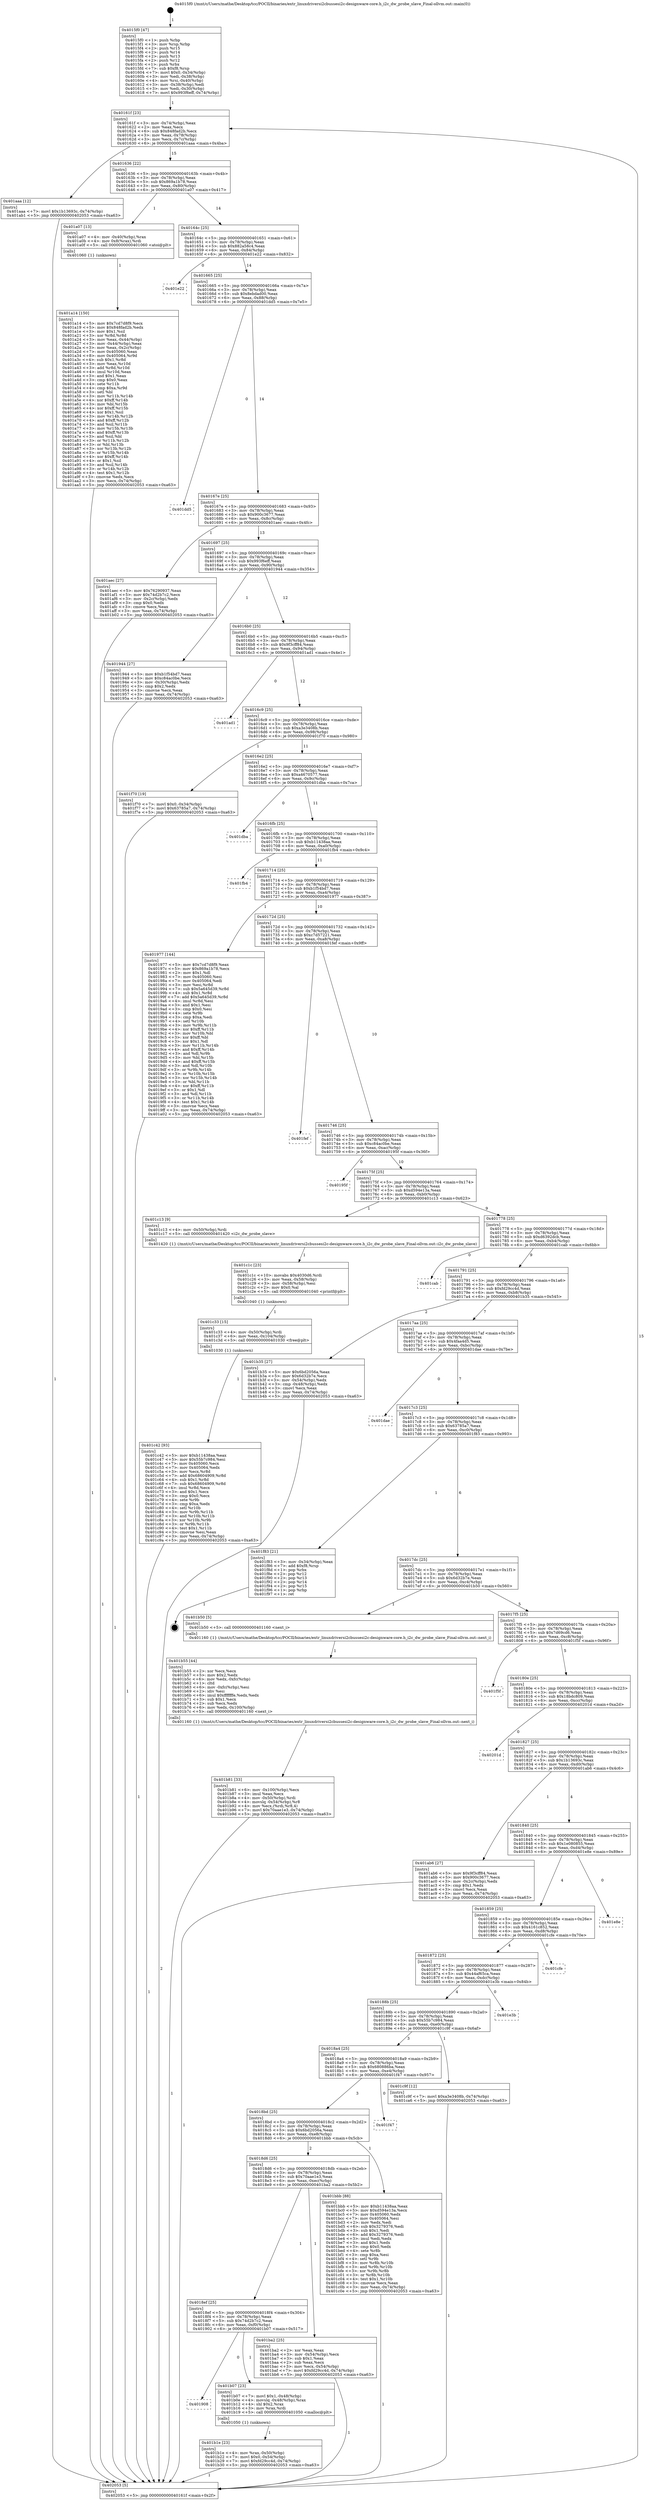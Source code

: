 digraph "0x4015f0" {
  label = "0x4015f0 (/mnt/c/Users/mathe/Desktop/tcc/POCII/binaries/extr_linuxdriversi2cbussesi2c-designware-core.h_i2c_dw_probe_slave_Final-ollvm.out::main(0))"
  labelloc = "t"
  node[shape=record]

  Entry [label="",width=0.3,height=0.3,shape=circle,fillcolor=black,style=filled]
  "0x40161f" [label="{
     0x40161f [23]\l
     | [instrs]\l
     &nbsp;&nbsp;0x40161f \<+3\>: mov -0x74(%rbp),%eax\l
     &nbsp;&nbsp;0x401622 \<+2\>: mov %eax,%ecx\l
     &nbsp;&nbsp;0x401624 \<+6\>: sub $0x848fad2b,%ecx\l
     &nbsp;&nbsp;0x40162a \<+3\>: mov %eax,-0x78(%rbp)\l
     &nbsp;&nbsp;0x40162d \<+3\>: mov %ecx,-0x7c(%rbp)\l
     &nbsp;&nbsp;0x401630 \<+6\>: je 0000000000401aaa \<main+0x4ba\>\l
  }"]
  "0x401aaa" [label="{
     0x401aaa [12]\l
     | [instrs]\l
     &nbsp;&nbsp;0x401aaa \<+7\>: movl $0x1b13693c,-0x74(%rbp)\l
     &nbsp;&nbsp;0x401ab1 \<+5\>: jmp 0000000000402053 \<main+0xa63\>\l
  }"]
  "0x401636" [label="{
     0x401636 [22]\l
     | [instrs]\l
     &nbsp;&nbsp;0x401636 \<+5\>: jmp 000000000040163b \<main+0x4b\>\l
     &nbsp;&nbsp;0x40163b \<+3\>: mov -0x78(%rbp),%eax\l
     &nbsp;&nbsp;0x40163e \<+5\>: sub $0x869a1b78,%eax\l
     &nbsp;&nbsp;0x401643 \<+3\>: mov %eax,-0x80(%rbp)\l
     &nbsp;&nbsp;0x401646 \<+6\>: je 0000000000401a07 \<main+0x417\>\l
  }"]
  Exit [label="",width=0.3,height=0.3,shape=circle,fillcolor=black,style=filled,peripheries=2]
  "0x401a07" [label="{
     0x401a07 [13]\l
     | [instrs]\l
     &nbsp;&nbsp;0x401a07 \<+4\>: mov -0x40(%rbp),%rax\l
     &nbsp;&nbsp;0x401a0b \<+4\>: mov 0x8(%rax),%rdi\l
     &nbsp;&nbsp;0x401a0f \<+5\>: call 0000000000401060 \<atoi@plt\>\l
     | [calls]\l
     &nbsp;&nbsp;0x401060 \{1\} (unknown)\l
  }"]
  "0x40164c" [label="{
     0x40164c [25]\l
     | [instrs]\l
     &nbsp;&nbsp;0x40164c \<+5\>: jmp 0000000000401651 \<main+0x61\>\l
     &nbsp;&nbsp;0x401651 \<+3\>: mov -0x78(%rbp),%eax\l
     &nbsp;&nbsp;0x401654 \<+5\>: sub $0x882a58c4,%eax\l
     &nbsp;&nbsp;0x401659 \<+6\>: mov %eax,-0x84(%rbp)\l
     &nbsp;&nbsp;0x40165f \<+6\>: je 0000000000401e22 \<main+0x832\>\l
  }"]
  "0x401c42" [label="{
     0x401c42 [93]\l
     | [instrs]\l
     &nbsp;&nbsp;0x401c42 \<+5\>: mov $0xb11438aa,%eax\l
     &nbsp;&nbsp;0x401c47 \<+5\>: mov $0x55b7c984,%esi\l
     &nbsp;&nbsp;0x401c4c \<+7\>: mov 0x405060,%ecx\l
     &nbsp;&nbsp;0x401c53 \<+7\>: mov 0x405064,%edx\l
     &nbsp;&nbsp;0x401c5a \<+3\>: mov %ecx,%r8d\l
     &nbsp;&nbsp;0x401c5d \<+7\>: add $0x68604909,%r8d\l
     &nbsp;&nbsp;0x401c64 \<+4\>: sub $0x1,%r8d\l
     &nbsp;&nbsp;0x401c68 \<+7\>: sub $0x68604909,%r8d\l
     &nbsp;&nbsp;0x401c6f \<+4\>: imul %r8d,%ecx\l
     &nbsp;&nbsp;0x401c73 \<+3\>: and $0x1,%ecx\l
     &nbsp;&nbsp;0x401c76 \<+3\>: cmp $0x0,%ecx\l
     &nbsp;&nbsp;0x401c79 \<+4\>: sete %r9b\l
     &nbsp;&nbsp;0x401c7d \<+3\>: cmp $0xa,%edx\l
     &nbsp;&nbsp;0x401c80 \<+4\>: setl %r10b\l
     &nbsp;&nbsp;0x401c84 \<+3\>: mov %r9b,%r11b\l
     &nbsp;&nbsp;0x401c87 \<+3\>: and %r10b,%r11b\l
     &nbsp;&nbsp;0x401c8a \<+3\>: xor %r10b,%r9b\l
     &nbsp;&nbsp;0x401c8d \<+3\>: or %r9b,%r11b\l
     &nbsp;&nbsp;0x401c90 \<+4\>: test $0x1,%r11b\l
     &nbsp;&nbsp;0x401c94 \<+3\>: cmovne %esi,%eax\l
     &nbsp;&nbsp;0x401c97 \<+3\>: mov %eax,-0x74(%rbp)\l
     &nbsp;&nbsp;0x401c9a \<+5\>: jmp 0000000000402053 \<main+0xa63\>\l
  }"]
  "0x401e22" [label="{
     0x401e22\l
  }", style=dashed]
  "0x401665" [label="{
     0x401665 [25]\l
     | [instrs]\l
     &nbsp;&nbsp;0x401665 \<+5\>: jmp 000000000040166a \<main+0x7a\>\l
     &nbsp;&nbsp;0x40166a \<+3\>: mov -0x78(%rbp),%eax\l
     &nbsp;&nbsp;0x40166d \<+5\>: sub $0x8ebdad00,%eax\l
     &nbsp;&nbsp;0x401672 \<+6\>: mov %eax,-0x88(%rbp)\l
     &nbsp;&nbsp;0x401678 \<+6\>: je 0000000000401dd5 \<main+0x7e5\>\l
  }"]
  "0x401c33" [label="{
     0x401c33 [15]\l
     | [instrs]\l
     &nbsp;&nbsp;0x401c33 \<+4\>: mov -0x50(%rbp),%rdi\l
     &nbsp;&nbsp;0x401c37 \<+6\>: mov %eax,-0x104(%rbp)\l
     &nbsp;&nbsp;0x401c3d \<+5\>: call 0000000000401030 \<free@plt\>\l
     | [calls]\l
     &nbsp;&nbsp;0x401030 \{1\} (unknown)\l
  }"]
  "0x401dd5" [label="{
     0x401dd5\l
  }", style=dashed]
  "0x40167e" [label="{
     0x40167e [25]\l
     | [instrs]\l
     &nbsp;&nbsp;0x40167e \<+5\>: jmp 0000000000401683 \<main+0x93\>\l
     &nbsp;&nbsp;0x401683 \<+3\>: mov -0x78(%rbp),%eax\l
     &nbsp;&nbsp;0x401686 \<+5\>: sub $0x900c3677,%eax\l
     &nbsp;&nbsp;0x40168b \<+6\>: mov %eax,-0x8c(%rbp)\l
     &nbsp;&nbsp;0x401691 \<+6\>: je 0000000000401aec \<main+0x4fc\>\l
  }"]
  "0x401c1c" [label="{
     0x401c1c [23]\l
     | [instrs]\l
     &nbsp;&nbsp;0x401c1c \<+10\>: movabs $0x4030d6,%rdi\l
     &nbsp;&nbsp;0x401c26 \<+3\>: mov %eax,-0x58(%rbp)\l
     &nbsp;&nbsp;0x401c29 \<+3\>: mov -0x58(%rbp),%esi\l
     &nbsp;&nbsp;0x401c2c \<+2\>: mov $0x0,%al\l
     &nbsp;&nbsp;0x401c2e \<+5\>: call 0000000000401040 \<printf@plt\>\l
     | [calls]\l
     &nbsp;&nbsp;0x401040 \{1\} (unknown)\l
  }"]
  "0x401aec" [label="{
     0x401aec [27]\l
     | [instrs]\l
     &nbsp;&nbsp;0x401aec \<+5\>: mov $0x76290937,%eax\l
     &nbsp;&nbsp;0x401af1 \<+5\>: mov $0x74d2b7c2,%ecx\l
     &nbsp;&nbsp;0x401af6 \<+3\>: mov -0x2c(%rbp),%edx\l
     &nbsp;&nbsp;0x401af9 \<+3\>: cmp $0x0,%edx\l
     &nbsp;&nbsp;0x401afc \<+3\>: cmove %ecx,%eax\l
     &nbsp;&nbsp;0x401aff \<+3\>: mov %eax,-0x74(%rbp)\l
     &nbsp;&nbsp;0x401b02 \<+5\>: jmp 0000000000402053 \<main+0xa63\>\l
  }"]
  "0x401697" [label="{
     0x401697 [25]\l
     | [instrs]\l
     &nbsp;&nbsp;0x401697 \<+5\>: jmp 000000000040169c \<main+0xac\>\l
     &nbsp;&nbsp;0x40169c \<+3\>: mov -0x78(%rbp),%eax\l
     &nbsp;&nbsp;0x40169f \<+5\>: sub $0x993f6eff,%eax\l
     &nbsp;&nbsp;0x4016a4 \<+6\>: mov %eax,-0x90(%rbp)\l
     &nbsp;&nbsp;0x4016aa \<+6\>: je 0000000000401944 \<main+0x354\>\l
  }"]
  "0x401b81" [label="{
     0x401b81 [33]\l
     | [instrs]\l
     &nbsp;&nbsp;0x401b81 \<+6\>: mov -0x100(%rbp),%ecx\l
     &nbsp;&nbsp;0x401b87 \<+3\>: imul %eax,%ecx\l
     &nbsp;&nbsp;0x401b8a \<+4\>: mov -0x50(%rbp),%rdi\l
     &nbsp;&nbsp;0x401b8e \<+4\>: movslq -0x54(%rbp),%r8\l
     &nbsp;&nbsp;0x401b92 \<+4\>: mov %ecx,(%rdi,%r8,4)\l
     &nbsp;&nbsp;0x401b96 \<+7\>: movl $0x70aae1e3,-0x74(%rbp)\l
     &nbsp;&nbsp;0x401b9d \<+5\>: jmp 0000000000402053 \<main+0xa63\>\l
  }"]
  "0x401944" [label="{
     0x401944 [27]\l
     | [instrs]\l
     &nbsp;&nbsp;0x401944 \<+5\>: mov $0xb1f54bd7,%eax\l
     &nbsp;&nbsp;0x401949 \<+5\>: mov $0xc84ac0be,%ecx\l
     &nbsp;&nbsp;0x40194e \<+3\>: mov -0x30(%rbp),%edx\l
     &nbsp;&nbsp;0x401951 \<+3\>: cmp $0x2,%edx\l
     &nbsp;&nbsp;0x401954 \<+3\>: cmovne %ecx,%eax\l
     &nbsp;&nbsp;0x401957 \<+3\>: mov %eax,-0x74(%rbp)\l
     &nbsp;&nbsp;0x40195a \<+5\>: jmp 0000000000402053 \<main+0xa63\>\l
  }"]
  "0x4016b0" [label="{
     0x4016b0 [25]\l
     | [instrs]\l
     &nbsp;&nbsp;0x4016b0 \<+5\>: jmp 00000000004016b5 \<main+0xc5\>\l
     &nbsp;&nbsp;0x4016b5 \<+3\>: mov -0x78(%rbp),%eax\l
     &nbsp;&nbsp;0x4016b8 \<+5\>: sub $0x9f3cff84,%eax\l
     &nbsp;&nbsp;0x4016bd \<+6\>: mov %eax,-0x94(%rbp)\l
     &nbsp;&nbsp;0x4016c3 \<+6\>: je 0000000000401ad1 \<main+0x4e1\>\l
  }"]
  "0x402053" [label="{
     0x402053 [5]\l
     | [instrs]\l
     &nbsp;&nbsp;0x402053 \<+5\>: jmp 000000000040161f \<main+0x2f\>\l
  }"]
  "0x4015f0" [label="{
     0x4015f0 [47]\l
     | [instrs]\l
     &nbsp;&nbsp;0x4015f0 \<+1\>: push %rbp\l
     &nbsp;&nbsp;0x4015f1 \<+3\>: mov %rsp,%rbp\l
     &nbsp;&nbsp;0x4015f4 \<+2\>: push %r15\l
     &nbsp;&nbsp;0x4015f6 \<+2\>: push %r14\l
     &nbsp;&nbsp;0x4015f8 \<+2\>: push %r13\l
     &nbsp;&nbsp;0x4015fa \<+2\>: push %r12\l
     &nbsp;&nbsp;0x4015fc \<+1\>: push %rbx\l
     &nbsp;&nbsp;0x4015fd \<+7\>: sub $0xf8,%rsp\l
     &nbsp;&nbsp;0x401604 \<+7\>: movl $0x0,-0x34(%rbp)\l
     &nbsp;&nbsp;0x40160b \<+3\>: mov %edi,-0x38(%rbp)\l
     &nbsp;&nbsp;0x40160e \<+4\>: mov %rsi,-0x40(%rbp)\l
     &nbsp;&nbsp;0x401612 \<+3\>: mov -0x38(%rbp),%edi\l
     &nbsp;&nbsp;0x401615 \<+3\>: mov %edi,-0x30(%rbp)\l
     &nbsp;&nbsp;0x401618 \<+7\>: movl $0x993f6eff,-0x74(%rbp)\l
  }"]
  "0x401b55" [label="{
     0x401b55 [44]\l
     | [instrs]\l
     &nbsp;&nbsp;0x401b55 \<+2\>: xor %ecx,%ecx\l
     &nbsp;&nbsp;0x401b57 \<+5\>: mov $0x2,%edx\l
     &nbsp;&nbsp;0x401b5c \<+6\>: mov %edx,-0xfc(%rbp)\l
     &nbsp;&nbsp;0x401b62 \<+1\>: cltd\l
     &nbsp;&nbsp;0x401b63 \<+6\>: mov -0xfc(%rbp),%esi\l
     &nbsp;&nbsp;0x401b69 \<+2\>: idiv %esi\l
     &nbsp;&nbsp;0x401b6b \<+6\>: imul $0xfffffffe,%edx,%edx\l
     &nbsp;&nbsp;0x401b71 \<+3\>: sub $0x1,%ecx\l
     &nbsp;&nbsp;0x401b74 \<+2\>: sub %ecx,%edx\l
     &nbsp;&nbsp;0x401b76 \<+6\>: mov %edx,-0x100(%rbp)\l
     &nbsp;&nbsp;0x401b7c \<+5\>: call 0000000000401160 \<next_i\>\l
     | [calls]\l
     &nbsp;&nbsp;0x401160 \{1\} (/mnt/c/Users/mathe/Desktop/tcc/POCII/binaries/extr_linuxdriversi2cbussesi2c-designware-core.h_i2c_dw_probe_slave_Final-ollvm.out::next_i)\l
  }"]
  "0x401ad1" [label="{
     0x401ad1\l
  }", style=dashed]
  "0x4016c9" [label="{
     0x4016c9 [25]\l
     | [instrs]\l
     &nbsp;&nbsp;0x4016c9 \<+5\>: jmp 00000000004016ce \<main+0xde\>\l
     &nbsp;&nbsp;0x4016ce \<+3\>: mov -0x78(%rbp),%eax\l
     &nbsp;&nbsp;0x4016d1 \<+5\>: sub $0xa3e3408b,%eax\l
     &nbsp;&nbsp;0x4016d6 \<+6\>: mov %eax,-0x98(%rbp)\l
     &nbsp;&nbsp;0x4016dc \<+6\>: je 0000000000401f70 \<main+0x980\>\l
  }"]
  "0x401b1e" [label="{
     0x401b1e [23]\l
     | [instrs]\l
     &nbsp;&nbsp;0x401b1e \<+4\>: mov %rax,-0x50(%rbp)\l
     &nbsp;&nbsp;0x401b22 \<+7\>: movl $0x0,-0x54(%rbp)\l
     &nbsp;&nbsp;0x401b29 \<+7\>: movl $0xfd29cc4d,-0x74(%rbp)\l
     &nbsp;&nbsp;0x401b30 \<+5\>: jmp 0000000000402053 \<main+0xa63\>\l
  }"]
  "0x401f70" [label="{
     0x401f70 [19]\l
     | [instrs]\l
     &nbsp;&nbsp;0x401f70 \<+7\>: movl $0x0,-0x34(%rbp)\l
     &nbsp;&nbsp;0x401f77 \<+7\>: movl $0x63785a7,-0x74(%rbp)\l
     &nbsp;&nbsp;0x401f7e \<+5\>: jmp 0000000000402053 \<main+0xa63\>\l
  }"]
  "0x4016e2" [label="{
     0x4016e2 [25]\l
     | [instrs]\l
     &nbsp;&nbsp;0x4016e2 \<+5\>: jmp 00000000004016e7 \<main+0xf7\>\l
     &nbsp;&nbsp;0x4016e7 \<+3\>: mov -0x78(%rbp),%eax\l
     &nbsp;&nbsp;0x4016ea \<+5\>: sub $0xa4670577,%eax\l
     &nbsp;&nbsp;0x4016ef \<+6\>: mov %eax,-0x9c(%rbp)\l
     &nbsp;&nbsp;0x4016f5 \<+6\>: je 0000000000401dba \<main+0x7ca\>\l
  }"]
  "0x401908" [label="{
     0x401908\l
  }", style=dashed]
  "0x401dba" [label="{
     0x401dba\l
  }", style=dashed]
  "0x4016fb" [label="{
     0x4016fb [25]\l
     | [instrs]\l
     &nbsp;&nbsp;0x4016fb \<+5\>: jmp 0000000000401700 \<main+0x110\>\l
     &nbsp;&nbsp;0x401700 \<+3\>: mov -0x78(%rbp),%eax\l
     &nbsp;&nbsp;0x401703 \<+5\>: sub $0xb11438aa,%eax\l
     &nbsp;&nbsp;0x401708 \<+6\>: mov %eax,-0xa0(%rbp)\l
     &nbsp;&nbsp;0x40170e \<+6\>: je 0000000000401fb4 \<main+0x9c4\>\l
  }"]
  "0x401b07" [label="{
     0x401b07 [23]\l
     | [instrs]\l
     &nbsp;&nbsp;0x401b07 \<+7\>: movl $0x1,-0x48(%rbp)\l
     &nbsp;&nbsp;0x401b0e \<+4\>: movslq -0x48(%rbp),%rax\l
     &nbsp;&nbsp;0x401b12 \<+4\>: shl $0x2,%rax\l
     &nbsp;&nbsp;0x401b16 \<+3\>: mov %rax,%rdi\l
     &nbsp;&nbsp;0x401b19 \<+5\>: call 0000000000401050 \<malloc@plt\>\l
     | [calls]\l
     &nbsp;&nbsp;0x401050 \{1\} (unknown)\l
  }"]
  "0x401fb4" [label="{
     0x401fb4\l
  }", style=dashed]
  "0x401714" [label="{
     0x401714 [25]\l
     | [instrs]\l
     &nbsp;&nbsp;0x401714 \<+5\>: jmp 0000000000401719 \<main+0x129\>\l
     &nbsp;&nbsp;0x401719 \<+3\>: mov -0x78(%rbp),%eax\l
     &nbsp;&nbsp;0x40171c \<+5\>: sub $0xb1f54bd7,%eax\l
     &nbsp;&nbsp;0x401721 \<+6\>: mov %eax,-0xa4(%rbp)\l
     &nbsp;&nbsp;0x401727 \<+6\>: je 0000000000401977 \<main+0x387\>\l
  }"]
  "0x4018ef" [label="{
     0x4018ef [25]\l
     | [instrs]\l
     &nbsp;&nbsp;0x4018ef \<+5\>: jmp 00000000004018f4 \<main+0x304\>\l
     &nbsp;&nbsp;0x4018f4 \<+3\>: mov -0x78(%rbp),%eax\l
     &nbsp;&nbsp;0x4018f7 \<+5\>: sub $0x74d2b7c2,%eax\l
     &nbsp;&nbsp;0x4018fc \<+6\>: mov %eax,-0xf0(%rbp)\l
     &nbsp;&nbsp;0x401902 \<+6\>: je 0000000000401b07 \<main+0x517\>\l
  }"]
  "0x401977" [label="{
     0x401977 [144]\l
     | [instrs]\l
     &nbsp;&nbsp;0x401977 \<+5\>: mov $0x7cd7d8f9,%eax\l
     &nbsp;&nbsp;0x40197c \<+5\>: mov $0x869a1b78,%ecx\l
     &nbsp;&nbsp;0x401981 \<+2\>: mov $0x1,%dl\l
     &nbsp;&nbsp;0x401983 \<+7\>: mov 0x405060,%esi\l
     &nbsp;&nbsp;0x40198a \<+7\>: mov 0x405064,%edi\l
     &nbsp;&nbsp;0x401991 \<+3\>: mov %esi,%r8d\l
     &nbsp;&nbsp;0x401994 \<+7\>: sub $0x5a645d39,%r8d\l
     &nbsp;&nbsp;0x40199b \<+4\>: sub $0x1,%r8d\l
     &nbsp;&nbsp;0x40199f \<+7\>: add $0x5a645d39,%r8d\l
     &nbsp;&nbsp;0x4019a6 \<+4\>: imul %r8d,%esi\l
     &nbsp;&nbsp;0x4019aa \<+3\>: and $0x1,%esi\l
     &nbsp;&nbsp;0x4019ad \<+3\>: cmp $0x0,%esi\l
     &nbsp;&nbsp;0x4019b0 \<+4\>: sete %r9b\l
     &nbsp;&nbsp;0x4019b4 \<+3\>: cmp $0xa,%edi\l
     &nbsp;&nbsp;0x4019b7 \<+4\>: setl %r10b\l
     &nbsp;&nbsp;0x4019bb \<+3\>: mov %r9b,%r11b\l
     &nbsp;&nbsp;0x4019be \<+4\>: xor $0xff,%r11b\l
     &nbsp;&nbsp;0x4019c2 \<+3\>: mov %r10b,%bl\l
     &nbsp;&nbsp;0x4019c5 \<+3\>: xor $0xff,%bl\l
     &nbsp;&nbsp;0x4019c8 \<+3\>: xor $0x1,%dl\l
     &nbsp;&nbsp;0x4019cb \<+3\>: mov %r11b,%r14b\l
     &nbsp;&nbsp;0x4019ce \<+4\>: and $0xff,%r14b\l
     &nbsp;&nbsp;0x4019d2 \<+3\>: and %dl,%r9b\l
     &nbsp;&nbsp;0x4019d5 \<+3\>: mov %bl,%r15b\l
     &nbsp;&nbsp;0x4019d8 \<+4\>: and $0xff,%r15b\l
     &nbsp;&nbsp;0x4019dc \<+3\>: and %dl,%r10b\l
     &nbsp;&nbsp;0x4019df \<+3\>: or %r9b,%r14b\l
     &nbsp;&nbsp;0x4019e2 \<+3\>: or %r10b,%r15b\l
     &nbsp;&nbsp;0x4019e5 \<+3\>: xor %r15b,%r14b\l
     &nbsp;&nbsp;0x4019e8 \<+3\>: or %bl,%r11b\l
     &nbsp;&nbsp;0x4019eb \<+4\>: xor $0xff,%r11b\l
     &nbsp;&nbsp;0x4019ef \<+3\>: or $0x1,%dl\l
     &nbsp;&nbsp;0x4019f2 \<+3\>: and %dl,%r11b\l
     &nbsp;&nbsp;0x4019f5 \<+3\>: or %r11b,%r14b\l
     &nbsp;&nbsp;0x4019f8 \<+4\>: test $0x1,%r14b\l
     &nbsp;&nbsp;0x4019fc \<+3\>: cmovne %ecx,%eax\l
     &nbsp;&nbsp;0x4019ff \<+3\>: mov %eax,-0x74(%rbp)\l
     &nbsp;&nbsp;0x401a02 \<+5\>: jmp 0000000000402053 \<main+0xa63\>\l
  }"]
  "0x40172d" [label="{
     0x40172d [25]\l
     | [instrs]\l
     &nbsp;&nbsp;0x40172d \<+5\>: jmp 0000000000401732 \<main+0x142\>\l
     &nbsp;&nbsp;0x401732 \<+3\>: mov -0x78(%rbp),%eax\l
     &nbsp;&nbsp;0x401735 \<+5\>: sub $0xc7d57221,%eax\l
     &nbsp;&nbsp;0x40173a \<+6\>: mov %eax,-0xa8(%rbp)\l
     &nbsp;&nbsp;0x401740 \<+6\>: je 0000000000401fef \<main+0x9ff\>\l
  }"]
  "0x401a14" [label="{
     0x401a14 [150]\l
     | [instrs]\l
     &nbsp;&nbsp;0x401a14 \<+5\>: mov $0x7cd7d8f9,%ecx\l
     &nbsp;&nbsp;0x401a19 \<+5\>: mov $0x848fad2b,%edx\l
     &nbsp;&nbsp;0x401a1e \<+3\>: mov $0x1,%sil\l
     &nbsp;&nbsp;0x401a21 \<+3\>: xor %r8d,%r8d\l
     &nbsp;&nbsp;0x401a24 \<+3\>: mov %eax,-0x44(%rbp)\l
     &nbsp;&nbsp;0x401a27 \<+3\>: mov -0x44(%rbp),%eax\l
     &nbsp;&nbsp;0x401a2a \<+3\>: mov %eax,-0x2c(%rbp)\l
     &nbsp;&nbsp;0x401a2d \<+7\>: mov 0x405060,%eax\l
     &nbsp;&nbsp;0x401a34 \<+8\>: mov 0x405064,%r9d\l
     &nbsp;&nbsp;0x401a3c \<+4\>: sub $0x1,%r8d\l
     &nbsp;&nbsp;0x401a40 \<+3\>: mov %eax,%r10d\l
     &nbsp;&nbsp;0x401a43 \<+3\>: add %r8d,%r10d\l
     &nbsp;&nbsp;0x401a46 \<+4\>: imul %r10d,%eax\l
     &nbsp;&nbsp;0x401a4a \<+3\>: and $0x1,%eax\l
     &nbsp;&nbsp;0x401a4d \<+3\>: cmp $0x0,%eax\l
     &nbsp;&nbsp;0x401a50 \<+4\>: sete %r11b\l
     &nbsp;&nbsp;0x401a54 \<+4\>: cmp $0xa,%r9d\l
     &nbsp;&nbsp;0x401a58 \<+3\>: setl %bl\l
     &nbsp;&nbsp;0x401a5b \<+3\>: mov %r11b,%r14b\l
     &nbsp;&nbsp;0x401a5e \<+4\>: xor $0xff,%r14b\l
     &nbsp;&nbsp;0x401a62 \<+3\>: mov %bl,%r15b\l
     &nbsp;&nbsp;0x401a65 \<+4\>: xor $0xff,%r15b\l
     &nbsp;&nbsp;0x401a69 \<+4\>: xor $0x1,%sil\l
     &nbsp;&nbsp;0x401a6d \<+3\>: mov %r14b,%r12b\l
     &nbsp;&nbsp;0x401a70 \<+4\>: and $0xff,%r12b\l
     &nbsp;&nbsp;0x401a74 \<+3\>: and %sil,%r11b\l
     &nbsp;&nbsp;0x401a77 \<+3\>: mov %r15b,%r13b\l
     &nbsp;&nbsp;0x401a7a \<+4\>: and $0xff,%r13b\l
     &nbsp;&nbsp;0x401a7e \<+3\>: and %sil,%bl\l
     &nbsp;&nbsp;0x401a81 \<+3\>: or %r11b,%r12b\l
     &nbsp;&nbsp;0x401a84 \<+3\>: or %bl,%r13b\l
     &nbsp;&nbsp;0x401a87 \<+3\>: xor %r13b,%r12b\l
     &nbsp;&nbsp;0x401a8a \<+3\>: or %r15b,%r14b\l
     &nbsp;&nbsp;0x401a8d \<+4\>: xor $0xff,%r14b\l
     &nbsp;&nbsp;0x401a91 \<+4\>: or $0x1,%sil\l
     &nbsp;&nbsp;0x401a95 \<+3\>: and %sil,%r14b\l
     &nbsp;&nbsp;0x401a98 \<+3\>: or %r14b,%r12b\l
     &nbsp;&nbsp;0x401a9b \<+4\>: test $0x1,%r12b\l
     &nbsp;&nbsp;0x401a9f \<+3\>: cmovne %edx,%ecx\l
     &nbsp;&nbsp;0x401aa2 \<+3\>: mov %ecx,-0x74(%rbp)\l
     &nbsp;&nbsp;0x401aa5 \<+5\>: jmp 0000000000402053 \<main+0xa63\>\l
  }"]
  "0x401ba2" [label="{
     0x401ba2 [25]\l
     | [instrs]\l
     &nbsp;&nbsp;0x401ba2 \<+2\>: xor %eax,%eax\l
     &nbsp;&nbsp;0x401ba4 \<+3\>: mov -0x54(%rbp),%ecx\l
     &nbsp;&nbsp;0x401ba7 \<+3\>: sub $0x1,%eax\l
     &nbsp;&nbsp;0x401baa \<+2\>: sub %eax,%ecx\l
     &nbsp;&nbsp;0x401bac \<+3\>: mov %ecx,-0x54(%rbp)\l
     &nbsp;&nbsp;0x401baf \<+7\>: movl $0xfd29cc4d,-0x74(%rbp)\l
     &nbsp;&nbsp;0x401bb6 \<+5\>: jmp 0000000000402053 \<main+0xa63\>\l
  }"]
  "0x401fef" [label="{
     0x401fef\l
  }", style=dashed]
  "0x401746" [label="{
     0x401746 [25]\l
     | [instrs]\l
     &nbsp;&nbsp;0x401746 \<+5\>: jmp 000000000040174b \<main+0x15b\>\l
     &nbsp;&nbsp;0x40174b \<+3\>: mov -0x78(%rbp),%eax\l
     &nbsp;&nbsp;0x40174e \<+5\>: sub $0xc84ac0be,%eax\l
     &nbsp;&nbsp;0x401753 \<+6\>: mov %eax,-0xac(%rbp)\l
     &nbsp;&nbsp;0x401759 \<+6\>: je 000000000040195f \<main+0x36f\>\l
  }"]
  "0x4018d6" [label="{
     0x4018d6 [25]\l
     | [instrs]\l
     &nbsp;&nbsp;0x4018d6 \<+5\>: jmp 00000000004018db \<main+0x2eb\>\l
     &nbsp;&nbsp;0x4018db \<+3\>: mov -0x78(%rbp),%eax\l
     &nbsp;&nbsp;0x4018de \<+5\>: sub $0x70aae1e3,%eax\l
     &nbsp;&nbsp;0x4018e3 \<+6\>: mov %eax,-0xec(%rbp)\l
     &nbsp;&nbsp;0x4018e9 \<+6\>: je 0000000000401ba2 \<main+0x5b2\>\l
  }"]
  "0x40195f" [label="{
     0x40195f\l
  }", style=dashed]
  "0x40175f" [label="{
     0x40175f [25]\l
     | [instrs]\l
     &nbsp;&nbsp;0x40175f \<+5\>: jmp 0000000000401764 \<main+0x174\>\l
     &nbsp;&nbsp;0x401764 \<+3\>: mov -0x78(%rbp),%eax\l
     &nbsp;&nbsp;0x401767 \<+5\>: sub $0xd594e13a,%eax\l
     &nbsp;&nbsp;0x40176c \<+6\>: mov %eax,-0xb0(%rbp)\l
     &nbsp;&nbsp;0x401772 \<+6\>: je 0000000000401c13 \<main+0x623\>\l
  }"]
  "0x401bbb" [label="{
     0x401bbb [88]\l
     | [instrs]\l
     &nbsp;&nbsp;0x401bbb \<+5\>: mov $0xb11438aa,%eax\l
     &nbsp;&nbsp;0x401bc0 \<+5\>: mov $0xd594e13a,%ecx\l
     &nbsp;&nbsp;0x401bc5 \<+7\>: mov 0x405060,%edx\l
     &nbsp;&nbsp;0x401bcc \<+7\>: mov 0x405064,%esi\l
     &nbsp;&nbsp;0x401bd3 \<+2\>: mov %edx,%edi\l
     &nbsp;&nbsp;0x401bd5 \<+6\>: sub $0x3279376,%edi\l
     &nbsp;&nbsp;0x401bdb \<+3\>: sub $0x1,%edi\l
     &nbsp;&nbsp;0x401bde \<+6\>: add $0x3279376,%edi\l
     &nbsp;&nbsp;0x401be4 \<+3\>: imul %edi,%edx\l
     &nbsp;&nbsp;0x401be7 \<+3\>: and $0x1,%edx\l
     &nbsp;&nbsp;0x401bea \<+3\>: cmp $0x0,%edx\l
     &nbsp;&nbsp;0x401bed \<+4\>: sete %r8b\l
     &nbsp;&nbsp;0x401bf1 \<+3\>: cmp $0xa,%esi\l
     &nbsp;&nbsp;0x401bf4 \<+4\>: setl %r9b\l
     &nbsp;&nbsp;0x401bf8 \<+3\>: mov %r8b,%r10b\l
     &nbsp;&nbsp;0x401bfb \<+3\>: and %r9b,%r10b\l
     &nbsp;&nbsp;0x401bfe \<+3\>: xor %r9b,%r8b\l
     &nbsp;&nbsp;0x401c01 \<+3\>: or %r8b,%r10b\l
     &nbsp;&nbsp;0x401c04 \<+4\>: test $0x1,%r10b\l
     &nbsp;&nbsp;0x401c08 \<+3\>: cmovne %ecx,%eax\l
     &nbsp;&nbsp;0x401c0b \<+3\>: mov %eax,-0x74(%rbp)\l
     &nbsp;&nbsp;0x401c0e \<+5\>: jmp 0000000000402053 \<main+0xa63\>\l
  }"]
  "0x401c13" [label="{
     0x401c13 [9]\l
     | [instrs]\l
     &nbsp;&nbsp;0x401c13 \<+4\>: mov -0x50(%rbp),%rdi\l
     &nbsp;&nbsp;0x401c17 \<+5\>: call 0000000000401420 \<i2c_dw_probe_slave\>\l
     | [calls]\l
     &nbsp;&nbsp;0x401420 \{1\} (/mnt/c/Users/mathe/Desktop/tcc/POCII/binaries/extr_linuxdriversi2cbussesi2c-designware-core.h_i2c_dw_probe_slave_Final-ollvm.out::i2c_dw_probe_slave)\l
  }"]
  "0x401778" [label="{
     0x401778 [25]\l
     | [instrs]\l
     &nbsp;&nbsp;0x401778 \<+5\>: jmp 000000000040177d \<main+0x18d\>\l
     &nbsp;&nbsp;0x40177d \<+3\>: mov -0x78(%rbp),%eax\l
     &nbsp;&nbsp;0x401780 \<+5\>: sub $0xd6392dcb,%eax\l
     &nbsp;&nbsp;0x401785 \<+6\>: mov %eax,-0xb4(%rbp)\l
     &nbsp;&nbsp;0x40178b \<+6\>: je 0000000000401cab \<main+0x6bb\>\l
  }"]
  "0x4018bd" [label="{
     0x4018bd [25]\l
     | [instrs]\l
     &nbsp;&nbsp;0x4018bd \<+5\>: jmp 00000000004018c2 \<main+0x2d2\>\l
     &nbsp;&nbsp;0x4018c2 \<+3\>: mov -0x78(%rbp),%eax\l
     &nbsp;&nbsp;0x4018c5 \<+5\>: sub $0x6bd2056a,%eax\l
     &nbsp;&nbsp;0x4018ca \<+6\>: mov %eax,-0xe8(%rbp)\l
     &nbsp;&nbsp;0x4018d0 \<+6\>: je 0000000000401bbb \<main+0x5cb\>\l
  }"]
  "0x401cab" [label="{
     0x401cab\l
  }", style=dashed]
  "0x401791" [label="{
     0x401791 [25]\l
     | [instrs]\l
     &nbsp;&nbsp;0x401791 \<+5\>: jmp 0000000000401796 \<main+0x1a6\>\l
     &nbsp;&nbsp;0x401796 \<+3\>: mov -0x78(%rbp),%eax\l
     &nbsp;&nbsp;0x401799 \<+5\>: sub $0xfd29cc4d,%eax\l
     &nbsp;&nbsp;0x40179e \<+6\>: mov %eax,-0xb8(%rbp)\l
     &nbsp;&nbsp;0x4017a4 \<+6\>: je 0000000000401b35 \<main+0x545\>\l
  }"]
  "0x401f47" [label="{
     0x401f47\l
  }", style=dashed]
  "0x401b35" [label="{
     0x401b35 [27]\l
     | [instrs]\l
     &nbsp;&nbsp;0x401b35 \<+5\>: mov $0x6bd2056a,%eax\l
     &nbsp;&nbsp;0x401b3a \<+5\>: mov $0x6d32b7e,%ecx\l
     &nbsp;&nbsp;0x401b3f \<+3\>: mov -0x54(%rbp),%edx\l
     &nbsp;&nbsp;0x401b42 \<+3\>: cmp -0x48(%rbp),%edx\l
     &nbsp;&nbsp;0x401b45 \<+3\>: cmovl %ecx,%eax\l
     &nbsp;&nbsp;0x401b48 \<+3\>: mov %eax,-0x74(%rbp)\l
     &nbsp;&nbsp;0x401b4b \<+5\>: jmp 0000000000402053 \<main+0xa63\>\l
  }"]
  "0x4017aa" [label="{
     0x4017aa [25]\l
     | [instrs]\l
     &nbsp;&nbsp;0x4017aa \<+5\>: jmp 00000000004017af \<main+0x1bf\>\l
     &nbsp;&nbsp;0x4017af \<+3\>: mov -0x78(%rbp),%eax\l
     &nbsp;&nbsp;0x4017b2 \<+5\>: sub $0x4faa4d5,%eax\l
     &nbsp;&nbsp;0x4017b7 \<+6\>: mov %eax,-0xbc(%rbp)\l
     &nbsp;&nbsp;0x4017bd \<+6\>: je 0000000000401dae \<main+0x7be\>\l
  }"]
  "0x4018a4" [label="{
     0x4018a4 [25]\l
     | [instrs]\l
     &nbsp;&nbsp;0x4018a4 \<+5\>: jmp 00000000004018a9 \<main+0x2b9\>\l
     &nbsp;&nbsp;0x4018a9 \<+3\>: mov -0x78(%rbp),%eax\l
     &nbsp;&nbsp;0x4018ac \<+5\>: sub $0x680886ba,%eax\l
     &nbsp;&nbsp;0x4018b1 \<+6\>: mov %eax,-0xe4(%rbp)\l
     &nbsp;&nbsp;0x4018b7 \<+6\>: je 0000000000401f47 \<main+0x957\>\l
  }"]
  "0x401dae" [label="{
     0x401dae\l
  }", style=dashed]
  "0x4017c3" [label="{
     0x4017c3 [25]\l
     | [instrs]\l
     &nbsp;&nbsp;0x4017c3 \<+5\>: jmp 00000000004017c8 \<main+0x1d8\>\l
     &nbsp;&nbsp;0x4017c8 \<+3\>: mov -0x78(%rbp),%eax\l
     &nbsp;&nbsp;0x4017cb \<+5\>: sub $0x63785a7,%eax\l
     &nbsp;&nbsp;0x4017d0 \<+6\>: mov %eax,-0xc0(%rbp)\l
     &nbsp;&nbsp;0x4017d6 \<+6\>: je 0000000000401f83 \<main+0x993\>\l
  }"]
  "0x401c9f" [label="{
     0x401c9f [12]\l
     | [instrs]\l
     &nbsp;&nbsp;0x401c9f \<+7\>: movl $0xa3e3408b,-0x74(%rbp)\l
     &nbsp;&nbsp;0x401ca6 \<+5\>: jmp 0000000000402053 \<main+0xa63\>\l
  }"]
  "0x401f83" [label="{
     0x401f83 [21]\l
     | [instrs]\l
     &nbsp;&nbsp;0x401f83 \<+3\>: mov -0x34(%rbp),%eax\l
     &nbsp;&nbsp;0x401f86 \<+7\>: add $0xf8,%rsp\l
     &nbsp;&nbsp;0x401f8d \<+1\>: pop %rbx\l
     &nbsp;&nbsp;0x401f8e \<+2\>: pop %r12\l
     &nbsp;&nbsp;0x401f90 \<+2\>: pop %r13\l
     &nbsp;&nbsp;0x401f92 \<+2\>: pop %r14\l
     &nbsp;&nbsp;0x401f94 \<+2\>: pop %r15\l
     &nbsp;&nbsp;0x401f96 \<+1\>: pop %rbp\l
     &nbsp;&nbsp;0x401f97 \<+1\>: ret\l
  }"]
  "0x4017dc" [label="{
     0x4017dc [25]\l
     | [instrs]\l
     &nbsp;&nbsp;0x4017dc \<+5\>: jmp 00000000004017e1 \<main+0x1f1\>\l
     &nbsp;&nbsp;0x4017e1 \<+3\>: mov -0x78(%rbp),%eax\l
     &nbsp;&nbsp;0x4017e4 \<+5\>: sub $0x6d32b7e,%eax\l
     &nbsp;&nbsp;0x4017e9 \<+6\>: mov %eax,-0xc4(%rbp)\l
     &nbsp;&nbsp;0x4017ef \<+6\>: je 0000000000401b50 \<main+0x560\>\l
  }"]
  "0x40188b" [label="{
     0x40188b [25]\l
     | [instrs]\l
     &nbsp;&nbsp;0x40188b \<+5\>: jmp 0000000000401890 \<main+0x2a0\>\l
     &nbsp;&nbsp;0x401890 \<+3\>: mov -0x78(%rbp),%eax\l
     &nbsp;&nbsp;0x401893 \<+5\>: sub $0x55b7c984,%eax\l
     &nbsp;&nbsp;0x401898 \<+6\>: mov %eax,-0xe0(%rbp)\l
     &nbsp;&nbsp;0x40189e \<+6\>: je 0000000000401c9f \<main+0x6af\>\l
  }"]
  "0x401b50" [label="{
     0x401b50 [5]\l
     | [instrs]\l
     &nbsp;&nbsp;0x401b50 \<+5\>: call 0000000000401160 \<next_i\>\l
     | [calls]\l
     &nbsp;&nbsp;0x401160 \{1\} (/mnt/c/Users/mathe/Desktop/tcc/POCII/binaries/extr_linuxdriversi2cbussesi2c-designware-core.h_i2c_dw_probe_slave_Final-ollvm.out::next_i)\l
  }"]
  "0x4017f5" [label="{
     0x4017f5 [25]\l
     | [instrs]\l
     &nbsp;&nbsp;0x4017f5 \<+5\>: jmp 00000000004017fa \<main+0x20a\>\l
     &nbsp;&nbsp;0x4017fa \<+3\>: mov -0x78(%rbp),%eax\l
     &nbsp;&nbsp;0x4017fd \<+5\>: sub $0x7d69cd6,%eax\l
     &nbsp;&nbsp;0x401802 \<+6\>: mov %eax,-0xc8(%rbp)\l
     &nbsp;&nbsp;0x401808 \<+6\>: je 0000000000401f5f \<main+0x96f\>\l
  }"]
  "0x401e3b" [label="{
     0x401e3b\l
  }", style=dashed]
  "0x401f5f" [label="{
     0x401f5f\l
  }", style=dashed]
  "0x40180e" [label="{
     0x40180e [25]\l
     | [instrs]\l
     &nbsp;&nbsp;0x40180e \<+5\>: jmp 0000000000401813 \<main+0x223\>\l
     &nbsp;&nbsp;0x401813 \<+3\>: mov -0x78(%rbp),%eax\l
     &nbsp;&nbsp;0x401816 \<+5\>: sub $0x18bdc809,%eax\l
     &nbsp;&nbsp;0x40181b \<+6\>: mov %eax,-0xcc(%rbp)\l
     &nbsp;&nbsp;0x401821 \<+6\>: je 000000000040201d \<main+0xa2d\>\l
  }"]
  "0x401872" [label="{
     0x401872 [25]\l
     | [instrs]\l
     &nbsp;&nbsp;0x401872 \<+5\>: jmp 0000000000401877 \<main+0x287\>\l
     &nbsp;&nbsp;0x401877 \<+3\>: mov -0x78(%rbp),%eax\l
     &nbsp;&nbsp;0x40187a \<+5\>: sub $0x44af65ca,%eax\l
     &nbsp;&nbsp;0x40187f \<+6\>: mov %eax,-0xdc(%rbp)\l
     &nbsp;&nbsp;0x401885 \<+6\>: je 0000000000401e3b \<main+0x84b\>\l
  }"]
  "0x40201d" [label="{
     0x40201d\l
  }", style=dashed]
  "0x401827" [label="{
     0x401827 [25]\l
     | [instrs]\l
     &nbsp;&nbsp;0x401827 \<+5\>: jmp 000000000040182c \<main+0x23c\>\l
     &nbsp;&nbsp;0x40182c \<+3\>: mov -0x78(%rbp),%eax\l
     &nbsp;&nbsp;0x40182f \<+5\>: sub $0x1b13693c,%eax\l
     &nbsp;&nbsp;0x401834 \<+6\>: mov %eax,-0xd0(%rbp)\l
     &nbsp;&nbsp;0x40183a \<+6\>: je 0000000000401ab6 \<main+0x4c6\>\l
  }"]
  "0x401cfe" [label="{
     0x401cfe\l
  }", style=dashed]
  "0x401ab6" [label="{
     0x401ab6 [27]\l
     | [instrs]\l
     &nbsp;&nbsp;0x401ab6 \<+5\>: mov $0x9f3cff84,%eax\l
     &nbsp;&nbsp;0x401abb \<+5\>: mov $0x900c3677,%ecx\l
     &nbsp;&nbsp;0x401ac0 \<+3\>: mov -0x2c(%rbp),%edx\l
     &nbsp;&nbsp;0x401ac3 \<+3\>: cmp $0x1,%edx\l
     &nbsp;&nbsp;0x401ac6 \<+3\>: cmovl %ecx,%eax\l
     &nbsp;&nbsp;0x401ac9 \<+3\>: mov %eax,-0x74(%rbp)\l
     &nbsp;&nbsp;0x401acc \<+5\>: jmp 0000000000402053 \<main+0xa63\>\l
  }"]
  "0x401840" [label="{
     0x401840 [25]\l
     | [instrs]\l
     &nbsp;&nbsp;0x401840 \<+5\>: jmp 0000000000401845 \<main+0x255\>\l
     &nbsp;&nbsp;0x401845 \<+3\>: mov -0x78(%rbp),%eax\l
     &nbsp;&nbsp;0x401848 \<+5\>: sub $0x1e080855,%eax\l
     &nbsp;&nbsp;0x40184d \<+6\>: mov %eax,-0xd4(%rbp)\l
     &nbsp;&nbsp;0x401853 \<+6\>: je 0000000000401e8e \<main+0x89e\>\l
  }"]
  "0x401859" [label="{
     0x401859 [25]\l
     | [instrs]\l
     &nbsp;&nbsp;0x401859 \<+5\>: jmp 000000000040185e \<main+0x26e\>\l
     &nbsp;&nbsp;0x40185e \<+3\>: mov -0x78(%rbp),%eax\l
     &nbsp;&nbsp;0x401861 \<+5\>: sub $0x4161c852,%eax\l
     &nbsp;&nbsp;0x401866 \<+6\>: mov %eax,-0xd8(%rbp)\l
     &nbsp;&nbsp;0x40186c \<+6\>: je 0000000000401cfe \<main+0x70e\>\l
  }"]
  "0x401e8e" [label="{
     0x401e8e\l
  }", style=dashed]
  Entry -> "0x4015f0" [label=" 1"]
  "0x40161f" -> "0x401aaa" [label=" 1"]
  "0x40161f" -> "0x401636" [label=" 15"]
  "0x401f83" -> Exit [label=" 1"]
  "0x401636" -> "0x401a07" [label=" 1"]
  "0x401636" -> "0x40164c" [label=" 14"]
  "0x401f70" -> "0x402053" [label=" 1"]
  "0x40164c" -> "0x401e22" [label=" 0"]
  "0x40164c" -> "0x401665" [label=" 14"]
  "0x401c9f" -> "0x402053" [label=" 1"]
  "0x401665" -> "0x401dd5" [label=" 0"]
  "0x401665" -> "0x40167e" [label=" 14"]
  "0x401c42" -> "0x402053" [label=" 1"]
  "0x40167e" -> "0x401aec" [label=" 1"]
  "0x40167e" -> "0x401697" [label=" 13"]
  "0x401c33" -> "0x401c42" [label=" 1"]
  "0x401697" -> "0x401944" [label=" 1"]
  "0x401697" -> "0x4016b0" [label=" 12"]
  "0x401944" -> "0x402053" [label=" 1"]
  "0x4015f0" -> "0x40161f" [label=" 1"]
  "0x402053" -> "0x40161f" [label=" 15"]
  "0x401c1c" -> "0x401c33" [label=" 1"]
  "0x4016b0" -> "0x401ad1" [label=" 0"]
  "0x4016b0" -> "0x4016c9" [label=" 12"]
  "0x401c13" -> "0x401c1c" [label=" 1"]
  "0x4016c9" -> "0x401f70" [label=" 1"]
  "0x4016c9" -> "0x4016e2" [label=" 11"]
  "0x401bbb" -> "0x402053" [label=" 1"]
  "0x4016e2" -> "0x401dba" [label=" 0"]
  "0x4016e2" -> "0x4016fb" [label=" 11"]
  "0x401ba2" -> "0x402053" [label=" 1"]
  "0x4016fb" -> "0x401fb4" [label=" 0"]
  "0x4016fb" -> "0x401714" [label=" 11"]
  "0x401b81" -> "0x402053" [label=" 1"]
  "0x401714" -> "0x401977" [label=" 1"]
  "0x401714" -> "0x40172d" [label=" 10"]
  "0x401977" -> "0x402053" [label=" 1"]
  "0x401a07" -> "0x401a14" [label=" 1"]
  "0x401a14" -> "0x402053" [label=" 1"]
  "0x401aaa" -> "0x402053" [label=" 1"]
  "0x401b50" -> "0x401b55" [label=" 1"]
  "0x40172d" -> "0x401fef" [label=" 0"]
  "0x40172d" -> "0x401746" [label=" 10"]
  "0x401b35" -> "0x402053" [label=" 2"]
  "0x401746" -> "0x40195f" [label=" 0"]
  "0x401746" -> "0x40175f" [label=" 10"]
  "0x401b07" -> "0x401b1e" [label=" 1"]
  "0x40175f" -> "0x401c13" [label=" 1"]
  "0x40175f" -> "0x401778" [label=" 9"]
  "0x4018ef" -> "0x401908" [label=" 0"]
  "0x401778" -> "0x401cab" [label=" 0"]
  "0x401778" -> "0x401791" [label=" 9"]
  "0x401b55" -> "0x401b81" [label=" 1"]
  "0x401791" -> "0x401b35" [label=" 2"]
  "0x401791" -> "0x4017aa" [label=" 7"]
  "0x4018d6" -> "0x4018ef" [label=" 1"]
  "0x4017aa" -> "0x401dae" [label=" 0"]
  "0x4017aa" -> "0x4017c3" [label=" 7"]
  "0x401b1e" -> "0x402053" [label=" 1"]
  "0x4017c3" -> "0x401f83" [label=" 1"]
  "0x4017c3" -> "0x4017dc" [label=" 6"]
  "0x4018bd" -> "0x4018d6" [label=" 2"]
  "0x4017dc" -> "0x401b50" [label=" 1"]
  "0x4017dc" -> "0x4017f5" [label=" 5"]
  "0x4018ef" -> "0x401b07" [label=" 1"]
  "0x4017f5" -> "0x401f5f" [label=" 0"]
  "0x4017f5" -> "0x40180e" [label=" 5"]
  "0x4018a4" -> "0x4018bd" [label=" 3"]
  "0x40180e" -> "0x40201d" [label=" 0"]
  "0x40180e" -> "0x401827" [label=" 5"]
  "0x4018d6" -> "0x401ba2" [label=" 1"]
  "0x401827" -> "0x401ab6" [label=" 1"]
  "0x401827" -> "0x401840" [label=" 4"]
  "0x401ab6" -> "0x402053" [label=" 1"]
  "0x401aec" -> "0x402053" [label=" 1"]
  "0x40188b" -> "0x4018a4" [label=" 3"]
  "0x401840" -> "0x401e8e" [label=" 0"]
  "0x401840" -> "0x401859" [label=" 4"]
  "0x40188b" -> "0x401c9f" [label=" 1"]
  "0x401859" -> "0x401cfe" [label=" 0"]
  "0x401859" -> "0x401872" [label=" 4"]
  "0x4018a4" -> "0x401f47" [label=" 0"]
  "0x401872" -> "0x401e3b" [label=" 0"]
  "0x401872" -> "0x40188b" [label=" 4"]
  "0x4018bd" -> "0x401bbb" [label=" 1"]
}
